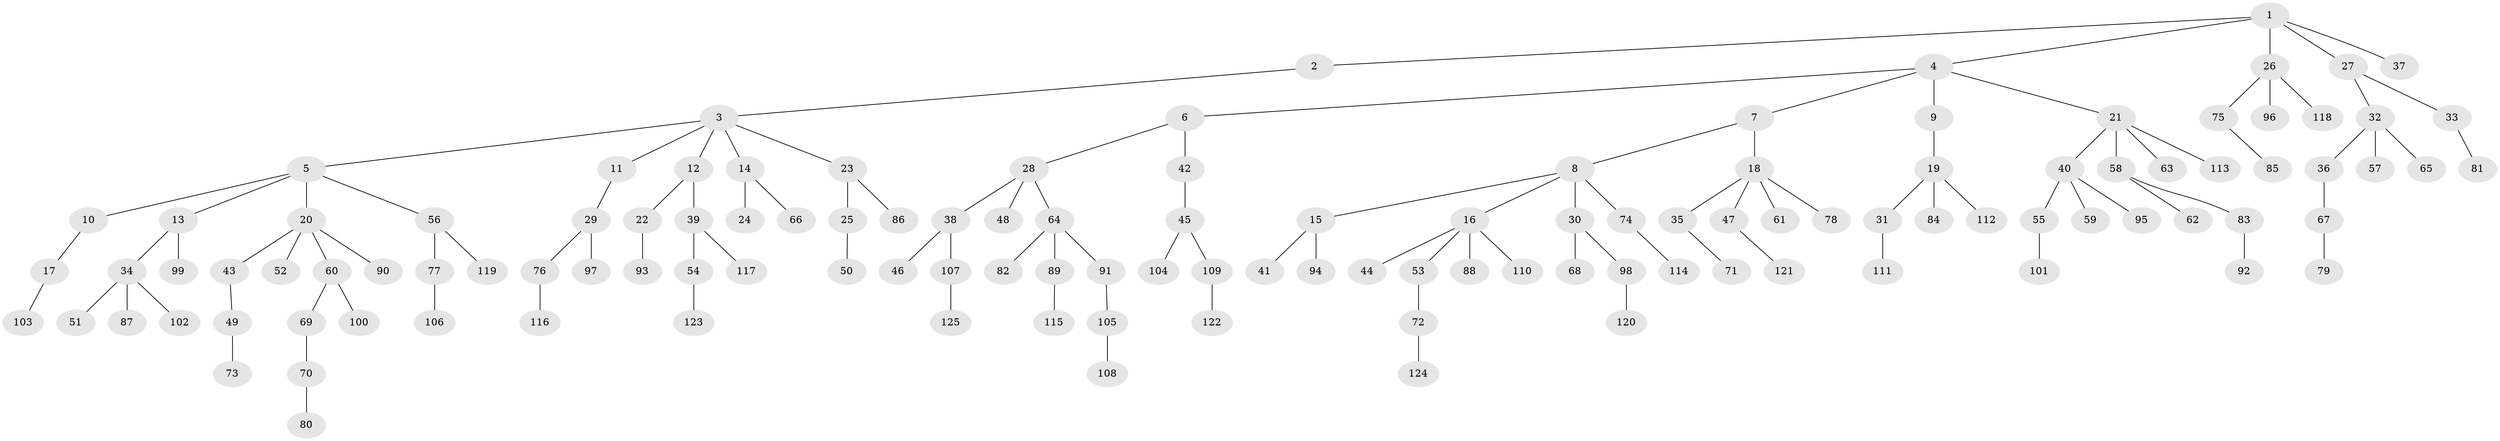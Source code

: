 // coarse degree distribution, {7: 0.023529411764705882, 2: 0.17647058823529413, 6: 0.023529411764705882, 5: 0.03529411764705882, 3: 0.16470588235294117, 4: 0.023529411764705882, 1: 0.5529411764705883}
// Generated by graph-tools (version 1.1) at 2025/24/03/03/25 07:24:08]
// undirected, 125 vertices, 124 edges
graph export_dot {
graph [start="1"]
  node [color=gray90,style=filled];
  1;
  2;
  3;
  4;
  5;
  6;
  7;
  8;
  9;
  10;
  11;
  12;
  13;
  14;
  15;
  16;
  17;
  18;
  19;
  20;
  21;
  22;
  23;
  24;
  25;
  26;
  27;
  28;
  29;
  30;
  31;
  32;
  33;
  34;
  35;
  36;
  37;
  38;
  39;
  40;
  41;
  42;
  43;
  44;
  45;
  46;
  47;
  48;
  49;
  50;
  51;
  52;
  53;
  54;
  55;
  56;
  57;
  58;
  59;
  60;
  61;
  62;
  63;
  64;
  65;
  66;
  67;
  68;
  69;
  70;
  71;
  72;
  73;
  74;
  75;
  76;
  77;
  78;
  79;
  80;
  81;
  82;
  83;
  84;
  85;
  86;
  87;
  88;
  89;
  90;
  91;
  92;
  93;
  94;
  95;
  96;
  97;
  98;
  99;
  100;
  101;
  102;
  103;
  104;
  105;
  106;
  107;
  108;
  109;
  110;
  111;
  112;
  113;
  114;
  115;
  116;
  117;
  118;
  119;
  120;
  121;
  122;
  123;
  124;
  125;
  1 -- 2;
  1 -- 4;
  1 -- 26;
  1 -- 27;
  1 -- 37;
  2 -- 3;
  3 -- 5;
  3 -- 11;
  3 -- 12;
  3 -- 14;
  3 -- 23;
  4 -- 6;
  4 -- 7;
  4 -- 9;
  4 -- 21;
  5 -- 10;
  5 -- 13;
  5 -- 20;
  5 -- 56;
  6 -- 28;
  6 -- 42;
  7 -- 8;
  7 -- 18;
  8 -- 15;
  8 -- 16;
  8 -- 30;
  8 -- 74;
  9 -- 19;
  10 -- 17;
  11 -- 29;
  12 -- 22;
  12 -- 39;
  13 -- 34;
  13 -- 99;
  14 -- 24;
  14 -- 66;
  15 -- 41;
  15 -- 94;
  16 -- 44;
  16 -- 53;
  16 -- 88;
  16 -- 110;
  17 -- 103;
  18 -- 35;
  18 -- 47;
  18 -- 61;
  18 -- 78;
  19 -- 31;
  19 -- 84;
  19 -- 112;
  20 -- 43;
  20 -- 52;
  20 -- 60;
  20 -- 90;
  21 -- 40;
  21 -- 58;
  21 -- 63;
  21 -- 113;
  22 -- 93;
  23 -- 25;
  23 -- 86;
  25 -- 50;
  26 -- 75;
  26 -- 96;
  26 -- 118;
  27 -- 32;
  27 -- 33;
  28 -- 38;
  28 -- 48;
  28 -- 64;
  29 -- 76;
  29 -- 97;
  30 -- 68;
  30 -- 98;
  31 -- 111;
  32 -- 36;
  32 -- 57;
  32 -- 65;
  33 -- 81;
  34 -- 51;
  34 -- 87;
  34 -- 102;
  35 -- 71;
  36 -- 67;
  38 -- 46;
  38 -- 107;
  39 -- 54;
  39 -- 117;
  40 -- 55;
  40 -- 59;
  40 -- 95;
  42 -- 45;
  43 -- 49;
  45 -- 104;
  45 -- 109;
  47 -- 121;
  49 -- 73;
  53 -- 72;
  54 -- 123;
  55 -- 101;
  56 -- 77;
  56 -- 119;
  58 -- 62;
  58 -- 83;
  60 -- 69;
  60 -- 100;
  64 -- 82;
  64 -- 89;
  64 -- 91;
  67 -- 79;
  69 -- 70;
  70 -- 80;
  72 -- 124;
  74 -- 114;
  75 -- 85;
  76 -- 116;
  77 -- 106;
  83 -- 92;
  89 -- 115;
  91 -- 105;
  98 -- 120;
  105 -- 108;
  107 -- 125;
  109 -- 122;
}
